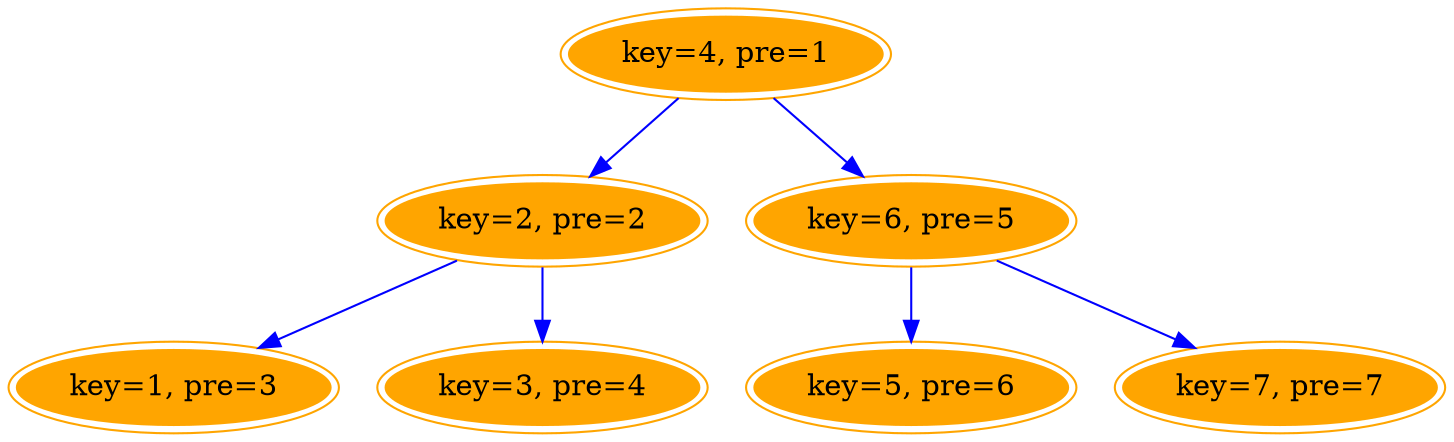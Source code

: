 /**
 * cs014_sum20A
 * lab4-5
 * preorder_color.dot
 * RR
 */


digraph G {

  // nodes
  a [color = orange, peripheries=2, style = filled, label="key=4, pre=1"];
  b [color = orange, peripheries=2, style = filled, label="key=2, pre=2"];
  c [color = orange, peripheries=2, style = filled, label="key=6, pre=5"];
  d [color = orange, peripheries=2, style = filled, label="key=1, pre=3"];
  e [color = orange, peripheries=2, style = filled, label="key=3, pre=4"]; 
  f [color = orange, peripheries=2, style = filled, label="key=5, pre=6"];
  g [color = orange, peripheries=2, style = filled, label="key=7, pre=7"];

  a -> b [color=blue];
  a -> c [color=blue];
  b -> d [color=blue]; 
  b -> e [color=blue]; 
  c -> f [color=blue]; 
  c -> g [color=blue]; 
}
